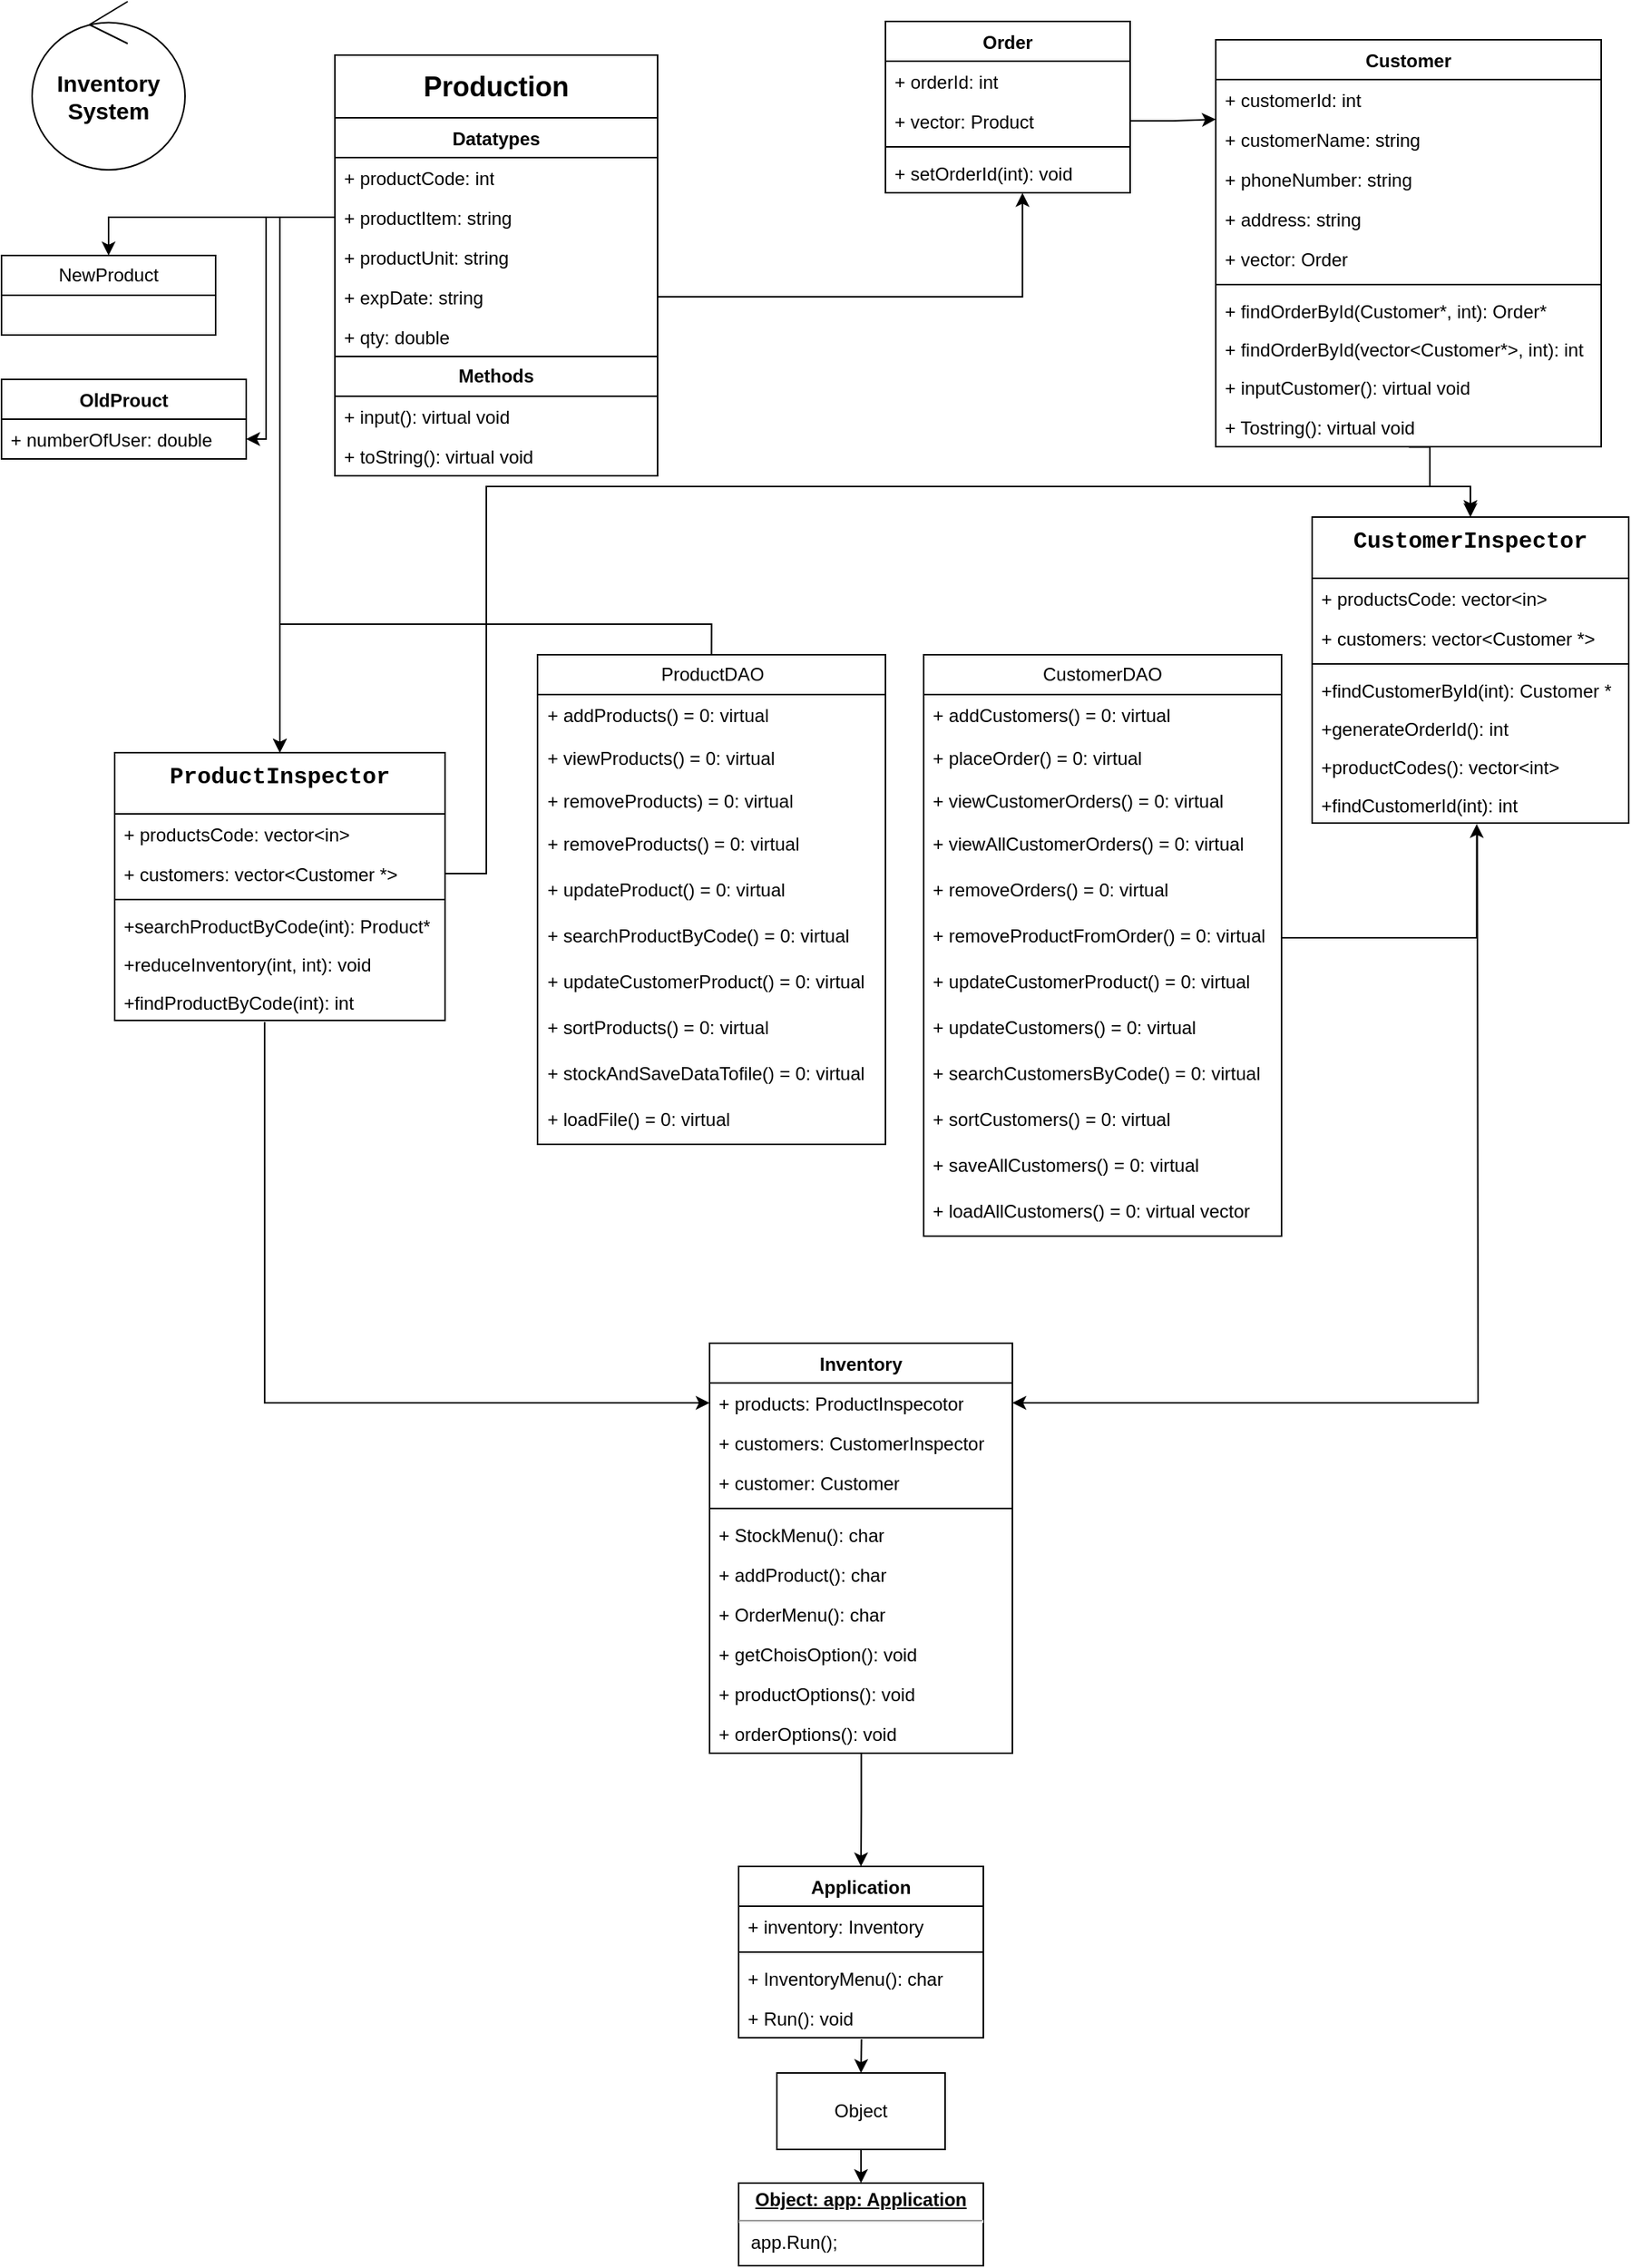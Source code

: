<mxfile version="22.1.16" type="device">
  <diagram name="Page-1" id="P5ZFc5Wok9CxT4AHUG6E">
    <mxGraphModel dx="1687" dy="980" grid="1" gridSize="9" guides="1" tooltips="1" connect="1" arrows="1" fold="1" page="1" pageScale="1" pageWidth="1100" pageHeight="850" math="0" shadow="0">
      <root>
        <mxCell id="0" />
        <mxCell id="1" parent="0" />
        <mxCell id="xpM3Zr7lBGleMzjAVKSx-8" value="Datatypes" style="swimlane;fontStyle=1;align=center;verticalAlign=top;childLayout=stackLayout;horizontal=1;startSize=26;horizontalStack=0;resizeParent=1;resizeParentMax=0;resizeLast=0;collapsible=1;marginBottom=0;whiteSpace=wrap;html=1;" parent="1" vertex="1">
          <mxGeometry x="225" y="81" width="211" height="156" as="geometry" />
        </mxCell>
        <mxCell id="xpM3Zr7lBGleMzjAVKSx-14" value="+ productCode: int" style="text;strokeColor=none;fillColor=none;align=left;verticalAlign=top;spacingLeft=4;spacingRight=4;overflow=hidden;rotatable=0;points=[[0,0.5],[1,0.5]];portConstraint=eastwest;whiteSpace=wrap;html=1;" parent="xpM3Zr7lBGleMzjAVKSx-8" vertex="1">
          <mxGeometry y="26" width="211" height="26" as="geometry" />
        </mxCell>
        <mxCell id="xpM3Zr7lBGleMzjAVKSx-15" value="+ productItem: string" style="text;strokeColor=none;fillColor=none;align=left;verticalAlign=top;spacingLeft=4;spacingRight=4;overflow=hidden;rotatable=0;points=[[0,0.5],[1,0.5]];portConstraint=eastwest;whiteSpace=wrap;html=1;" parent="xpM3Zr7lBGleMzjAVKSx-8" vertex="1">
          <mxGeometry y="52" width="211" height="26" as="geometry" />
        </mxCell>
        <mxCell id="xpM3Zr7lBGleMzjAVKSx-16" value="+ productUnit: string" style="text;strokeColor=none;fillColor=none;align=left;verticalAlign=top;spacingLeft=4;spacingRight=4;overflow=hidden;rotatable=0;points=[[0,0.5],[1,0.5]];portConstraint=eastwest;whiteSpace=wrap;html=1;" parent="xpM3Zr7lBGleMzjAVKSx-8" vertex="1">
          <mxGeometry y="78" width="211" height="26" as="geometry" />
        </mxCell>
        <mxCell id="xpM3Zr7lBGleMzjAVKSx-17" value="+ expDate: string" style="text;strokeColor=none;fillColor=none;align=left;verticalAlign=top;spacingLeft=4;spacingRight=4;overflow=hidden;rotatable=0;points=[[0,0.5],[1,0.5]];portConstraint=eastwest;whiteSpace=wrap;html=1;" parent="xpM3Zr7lBGleMzjAVKSx-8" vertex="1">
          <mxGeometry y="104" width="211" height="26" as="geometry" />
        </mxCell>
        <mxCell id="xpM3Zr7lBGleMzjAVKSx-18" value="+ qty: double" style="text;strokeColor=none;fillColor=none;align=left;verticalAlign=top;spacingLeft=4;spacingRight=4;overflow=hidden;rotatable=0;points=[[0,0.5],[1,0.5]];portConstraint=eastwest;whiteSpace=wrap;html=1;" parent="xpM3Zr7lBGleMzjAVKSx-8" vertex="1">
          <mxGeometry y="130" width="211" height="26" as="geometry" />
        </mxCell>
        <mxCell id="xpM3Zr7lBGleMzjAVKSx-26" value="&lt;b&gt;Methods&lt;/b&gt;" style="swimlane;fontStyle=0;childLayout=stackLayout;horizontal=1;startSize=26;fillColor=none;horizontalStack=0;resizeParent=1;resizeParentMax=0;resizeLast=0;collapsible=1;marginBottom=0;whiteSpace=wrap;html=1;" parent="1" vertex="1">
          <mxGeometry x="225" y="237" width="211" height="78" as="geometry" />
        </mxCell>
        <mxCell id="aNQqVtLVP9VGEMSBBLJE-2" value="+ input(): virtual void" style="text;strokeColor=none;fillColor=none;align=left;verticalAlign=top;spacingLeft=4;spacingRight=4;overflow=hidden;rotatable=0;points=[[0,0.5],[1,0.5]];portConstraint=eastwest;whiteSpace=wrap;html=1;" parent="xpM3Zr7lBGleMzjAVKSx-26" vertex="1">
          <mxGeometry y="26" width="211" height="26" as="geometry" />
        </mxCell>
        <mxCell id="aNQqVtLVP9VGEMSBBLJE-3" value="+ toString(): virtual void&amp;nbsp;&lt;br&gt;&amp;nbsp;" style="text;strokeColor=none;fillColor=none;align=left;verticalAlign=top;spacingLeft=4;spacingRight=4;overflow=hidden;rotatable=0;points=[[0,0.5],[1,0.5]];portConstraint=eastwest;whiteSpace=wrap;html=1;" parent="xpM3Zr7lBGleMzjAVKSx-26" vertex="1">
          <mxGeometry y="52" width="211" height="26" as="geometry" />
        </mxCell>
        <mxCell id="xpM3Zr7lBGleMzjAVKSx-30" value="&lt;b&gt;&lt;font style=&quot;font-size: 18px;&quot;&gt;Production&lt;/font&gt;&lt;/b&gt;" style="html=1;whiteSpace=wrap;" parent="1" vertex="1">
          <mxGeometry x="225" y="40" width="211" height="41" as="geometry" />
        </mxCell>
        <mxCell id="xpM3Zr7lBGleMzjAVKSx-66" value="&lt;div style=&quot;font-family: Consolas, &amp;quot;Courier New&amp;quot;, monospace; line-height: 19px;&quot;&gt;&lt;font style=&quot;font-size: 15px;&quot;&gt;CustomerInspector&lt;/font&gt;&lt;/div&gt;" style="swimlane;fontStyle=1;align=center;verticalAlign=top;childLayout=stackLayout;horizontal=1;startSize=40;horizontalStack=0;resizeParent=1;resizeParentMax=0;resizeLast=0;collapsible=1;marginBottom=0;whiteSpace=wrap;html=1;" parent="1" vertex="1">
          <mxGeometry x="864" y="342" width="207" height="200" as="geometry" />
        </mxCell>
        <mxCell id="xpM3Zr7lBGleMzjAVKSx-91" value="+ productsCode: vector&amp;lt;in&amp;gt;" style="text;strokeColor=none;fillColor=none;align=left;verticalAlign=top;spacingLeft=4;spacingRight=4;overflow=hidden;rotatable=0;points=[[0,0.5],[1,0.5]];portConstraint=eastwest;whiteSpace=wrap;html=1;" parent="xpM3Zr7lBGleMzjAVKSx-66" vertex="1">
          <mxGeometry y="40" width="207" height="26" as="geometry" />
        </mxCell>
        <mxCell id="xpM3Zr7lBGleMzjAVKSx-96" value="+ customers: vector&amp;lt;Customer *&amp;gt;" style="text;strokeColor=none;fillColor=none;align=left;verticalAlign=top;spacingLeft=4;spacingRight=4;overflow=hidden;rotatable=0;points=[[0,0.5],[1,0.5]];portConstraint=eastwest;whiteSpace=wrap;html=1;" parent="xpM3Zr7lBGleMzjAVKSx-66" vertex="1">
          <mxGeometry y="66" width="207" height="26" as="geometry" />
        </mxCell>
        <mxCell id="xpM3Zr7lBGleMzjAVKSx-98" value="" style="line;strokeWidth=1;fillColor=none;align=left;verticalAlign=middle;spacingTop=-1;spacingLeft=3;spacingRight=3;rotatable=0;labelPosition=right;points=[];portConstraint=eastwest;strokeColor=inherit;" parent="xpM3Zr7lBGleMzjAVKSx-66" vertex="1">
          <mxGeometry y="92" width="207" height="8" as="geometry" />
        </mxCell>
        <mxCell id="eNd8T7Evh35GH6w00Nsn-48" value="+findCustomerById&lt;span style=&quot;background-color: initial;&quot;&gt;(int): Customer *&lt;/span&gt;" style="text;strokeColor=none;fillColor=none;align=left;verticalAlign=top;spacingLeft=4;spacingRight=4;overflow=hidden;rotatable=0;points=[[0,0.5],[1,0.5]];portConstraint=eastwest;whiteSpace=wrap;html=1;" vertex="1" parent="xpM3Zr7lBGleMzjAVKSx-66">
          <mxGeometry y="100" width="207" height="25" as="geometry" />
        </mxCell>
        <mxCell id="eNd8T7Evh35GH6w00Nsn-49" value="+generateOrderId&lt;span style=&quot;background-color: initial;&quot;&gt;(): int&amp;nbsp;&lt;/span&gt;" style="text;strokeColor=none;fillColor=none;align=left;verticalAlign=top;spacingLeft=4;spacingRight=4;overflow=hidden;rotatable=0;points=[[0,0.5],[1,0.5]];portConstraint=eastwest;whiteSpace=wrap;html=1;" vertex="1" parent="xpM3Zr7lBGleMzjAVKSx-66">
          <mxGeometry y="125" width="207" height="25" as="geometry" />
        </mxCell>
        <mxCell id="eNd8T7Evh35GH6w00Nsn-50" value="+productCodes&lt;span style=&quot;background-color: initial;&quot;&gt;(): vector&amp;lt;int&amp;gt;&amp;nbsp;&lt;/span&gt;" style="text;strokeColor=none;fillColor=none;align=left;verticalAlign=top;spacingLeft=4;spacingRight=4;overflow=hidden;rotatable=0;points=[[0,0.5],[1,0.5]];portConstraint=eastwest;whiteSpace=wrap;html=1;" vertex="1" parent="xpM3Zr7lBGleMzjAVKSx-66">
          <mxGeometry y="150" width="207" height="25" as="geometry" />
        </mxCell>
        <mxCell id="eNd8T7Evh35GH6w00Nsn-51" value="+findCustomerId&lt;span style=&quot;background-color: initial;&quot;&gt;(int): int&amp;nbsp;&lt;/span&gt;" style="text;strokeColor=none;fillColor=none;align=left;verticalAlign=top;spacingLeft=4;spacingRight=4;overflow=hidden;rotatable=0;points=[[0,0.5],[1,0.5]];portConstraint=eastwest;whiteSpace=wrap;html=1;" vertex="1" parent="xpM3Zr7lBGleMzjAVKSx-66">
          <mxGeometry y="175" width="207" height="25" as="geometry" />
        </mxCell>
        <mxCell id="xpM3Zr7lBGleMzjAVKSx-153" value="&lt;b style=&quot;border-color: var(--border-color); font-size: 15px;&quot;&gt;Inventory System&lt;/b&gt;" style="ellipse;shape=umlControl;whiteSpace=wrap;html=1;" parent="1" vertex="1">
          <mxGeometry x="27" y="5" width="100" height="110" as="geometry" />
        </mxCell>
        <mxCell id="eNd8T7Evh35GH6w00Nsn-6" value="Order" style="swimlane;fontStyle=1;align=center;verticalAlign=top;childLayout=stackLayout;horizontal=1;startSize=26;horizontalStack=0;resizeParent=1;resizeParentMax=0;resizeLast=0;collapsible=1;marginBottom=0;whiteSpace=wrap;html=1;" vertex="1" parent="1">
          <mxGeometry x="585" y="18" width="160" height="112" as="geometry" />
        </mxCell>
        <mxCell id="eNd8T7Evh35GH6w00Nsn-7" value="+ orderId: int" style="text;strokeColor=none;fillColor=none;align=left;verticalAlign=top;spacingLeft=4;spacingRight=4;overflow=hidden;rotatable=0;points=[[0,0.5],[1,0.5]];portConstraint=eastwest;whiteSpace=wrap;html=1;" vertex="1" parent="eNd8T7Evh35GH6w00Nsn-6">
          <mxGeometry y="26" width="160" height="26" as="geometry" />
        </mxCell>
        <mxCell id="eNd8T7Evh35GH6w00Nsn-10" value="+ vector: Product" style="text;strokeColor=none;fillColor=none;align=left;verticalAlign=top;spacingLeft=4;spacingRight=4;overflow=hidden;rotatable=0;points=[[0,0.5],[1,0.5]];portConstraint=eastwest;whiteSpace=wrap;html=1;" vertex="1" parent="eNd8T7Evh35GH6w00Nsn-6">
          <mxGeometry y="52" width="160" height="26" as="geometry" />
        </mxCell>
        <mxCell id="eNd8T7Evh35GH6w00Nsn-8" value="" style="line;strokeWidth=1;fillColor=none;align=left;verticalAlign=middle;spacingTop=-1;spacingLeft=3;spacingRight=3;rotatable=0;labelPosition=right;points=[];portConstraint=eastwest;strokeColor=inherit;" vertex="1" parent="eNd8T7Evh35GH6w00Nsn-6">
          <mxGeometry y="78" width="160" height="8" as="geometry" />
        </mxCell>
        <mxCell id="eNd8T7Evh35GH6w00Nsn-9" value="+ setOrderId(int): void" style="text;strokeColor=none;fillColor=none;align=left;verticalAlign=top;spacingLeft=4;spacingRight=4;overflow=hidden;rotatable=0;points=[[0,0.5],[1,0.5]];portConstraint=eastwest;whiteSpace=wrap;html=1;" vertex="1" parent="eNd8T7Evh35GH6w00Nsn-6">
          <mxGeometry y="86" width="160" height="26" as="geometry" />
        </mxCell>
        <mxCell id="eNd8T7Evh35GH6w00Nsn-15" style="edgeStyle=orthogonalEdgeStyle;rounded=0;orthogonalLoop=1;jettySize=auto;html=1;entryX=0;entryY=0.5;entryDx=0;entryDy=0;" edge="1" parent="1" source="eNd8T7Evh35GH6w00Nsn-10">
          <mxGeometry relative="1" as="geometry">
            <mxPoint x="801" y="82.0" as="targetPoint" />
          </mxGeometry>
        </mxCell>
        <mxCell id="eNd8T7Evh35GH6w00Nsn-93" value="" style="edgeStyle=orthogonalEdgeStyle;rounded=0;orthogonalLoop=1;jettySize=auto;html=1;entryX=0.5;entryY=0;entryDx=0;entryDy=0;exitX=0.501;exitY=1.011;exitDx=0;exitDy=0;exitPerimeter=0;" edge="1" parent="1" source="eNd8T7Evh35GH6w00Nsn-31">
          <mxGeometry relative="1" as="geometry">
            <mxPoint x="940.5" y="294" as="sourcePoint" />
            <mxPoint x="967.5" y="340" as="targetPoint" />
            <Array as="points">
              <mxPoint x="941" y="322" />
              <mxPoint x="968" y="322" />
            </Array>
          </mxGeometry>
        </mxCell>
        <mxCell id="eNd8T7Evh35GH6w00Nsn-20" value="Customer" style="swimlane;fontStyle=1;align=center;verticalAlign=top;childLayout=stackLayout;horizontal=1;startSize=26;horizontalStack=0;resizeParent=1;resizeParentMax=0;resizeLast=0;collapsible=1;marginBottom=0;whiteSpace=wrap;html=1;" vertex="1" parent="1">
          <mxGeometry x="801" y="30" width="252" height="266" as="geometry" />
        </mxCell>
        <mxCell id="eNd8T7Evh35GH6w00Nsn-21" value="+ customerId: int" style="text;strokeColor=none;fillColor=none;align=left;verticalAlign=top;spacingLeft=4;spacingRight=4;overflow=hidden;rotatable=0;points=[[0,0.5],[1,0.5]];portConstraint=eastwest;whiteSpace=wrap;html=1;" vertex="1" parent="eNd8T7Evh35GH6w00Nsn-20">
          <mxGeometry y="26" width="252" height="26" as="geometry" />
        </mxCell>
        <mxCell id="eNd8T7Evh35GH6w00Nsn-25" value="+ customerName: string" style="text;strokeColor=none;fillColor=none;align=left;verticalAlign=top;spacingLeft=4;spacingRight=4;overflow=hidden;rotatable=0;points=[[0,0.5],[1,0.5]];portConstraint=eastwest;whiteSpace=wrap;html=1;" vertex="1" parent="eNd8T7Evh35GH6w00Nsn-20">
          <mxGeometry y="52" width="252" height="26" as="geometry" />
        </mxCell>
        <mxCell id="eNd8T7Evh35GH6w00Nsn-24" value="+ phoneNumber: string" style="text;strokeColor=none;fillColor=none;align=left;verticalAlign=top;spacingLeft=4;spacingRight=4;overflow=hidden;rotatable=0;points=[[0,0.5],[1,0.5]];portConstraint=eastwest;whiteSpace=wrap;html=1;" vertex="1" parent="eNd8T7Evh35GH6w00Nsn-20">
          <mxGeometry y="78" width="252" height="26" as="geometry" />
        </mxCell>
        <mxCell id="eNd8T7Evh35GH6w00Nsn-26" value="+ address: string" style="text;strokeColor=none;fillColor=none;align=left;verticalAlign=top;spacingLeft=4;spacingRight=4;overflow=hidden;rotatable=0;points=[[0,0.5],[1,0.5]];portConstraint=eastwest;whiteSpace=wrap;html=1;" vertex="1" parent="eNd8T7Evh35GH6w00Nsn-20">
          <mxGeometry y="104" width="252" height="26" as="geometry" />
        </mxCell>
        <mxCell id="eNd8T7Evh35GH6w00Nsn-27" value="+ vector: Order&amp;nbsp;" style="text;strokeColor=none;fillColor=none;align=left;verticalAlign=top;spacingLeft=4;spacingRight=4;overflow=hidden;rotatable=0;points=[[0,0.5],[1,0.5]];portConstraint=eastwest;whiteSpace=wrap;html=1;" vertex="1" parent="eNd8T7Evh35GH6w00Nsn-20">
          <mxGeometry y="130" width="252" height="26" as="geometry" />
        </mxCell>
        <mxCell id="eNd8T7Evh35GH6w00Nsn-22" value="" style="line;strokeWidth=1;fillColor=none;align=left;verticalAlign=middle;spacingTop=-1;spacingLeft=3;spacingRight=3;rotatable=0;labelPosition=right;points=[];portConstraint=eastwest;strokeColor=inherit;" vertex="1" parent="eNd8T7Evh35GH6w00Nsn-20">
          <mxGeometry y="156" width="252" height="8" as="geometry" />
        </mxCell>
        <mxCell id="eNd8T7Evh35GH6w00Nsn-23" value="+ findOrderById(Customer*, int): Order*&amp;nbsp;" style="text;strokeColor=none;fillColor=none;align=left;verticalAlign=top;spacingLeft=4;spacingRight=4;overflow=hidden;rotatable=0;points=[[0,0.5],[1,0.5]];portConstraint=eastwest;whiteSpace=wrap;html=1;" vertex="1" parent="eNd8T7Evh35GH6w00Nsn-20">
          <mxGeometry y="164" width="252" height="25" as="geometry" />
        </mxCell>
        <mxCell id="eNd8T7Evh35GH6w00Nsn-30" value="+ findOrderById(vector&amp;lt;Customer*&amp;gt;, int): int&amp;nbsp;" style="text;strokeColor=none;fillColor=none;align=left;verticalAlign=top;spacingLeft=4;spacingRight=4;overflow=hidden;rotatable=0;points=[[0,0.5],[1,0.5]];portConstraint=eastwest;whiteSpace=wrap;html=1;" vertex="1" parent="eNd8T7Evh35GH6w00Nsn-20">
          <mxGeometry y="189" width="252" height="25" as="geometry" />
        </mxCell>
        <mxCell id="eNd8T7Evh35GH6w00Nsn-29" value="+ inputCustomer(): virtual void" style="text;strokeColor=none;fillColor=none;align=left;verticalAlign=top;spacingLeft=4;spacingRight=4;overflow=hidden;rotatable=0;points=[[0,0.5],[1,0.5]];portConstraint=eastwest;whiteSpace=wrap;html=1;" vertex="1" parent="eNd8T7Evh35GH6w00Nsn-20">
          <mxGeometry y="214" width="252" height="26" as="geometry" />
        </mxCell>
        <mxCell id="eNd8T7Evh35GH6w00Nsn-31" value="+ Tostring(): virtual void" style="text;strokeColor=none;fillColor=none;align=left;verticalAlign=top;spacingLeft=4;spacingRight=4;overflow=hidden;rotatable=0;points=[[0,0.5],[1,0.5]];portConstraint=eastwest;whiteSpace=wrap;html=1;" vertex="1" parent="eNd8T7Evh35GH6w00Nsn-20">
          <mxGeometry y="240" width="252" height="26" as="geometry" />
        </mxCell>
        <mxCell id="eNd8T7Evh35GH6w00Nsn-32" value="CustomerDAO" style="swimlane;fontStyle=0;childLayout=stackLayout;horizontal=1;startSize=26;fillColor=none;horizontalStack=0;resizeParent=1;resizeParentMax=0;resizeLast=0;collapsible=1;marginBottom=0;whiteSpace=wrap;html=1;" vertex="1" parent="1">
          <mxGeometry x="610" y="432" width="234" height="380" as="geometry" />
        </mxCell>
        <mxCell id="eNd8T7Evh35GH6w00Nsn-33" value="+ addCustomers() = 0: virtual" style="text;strokeColor=none;fillColor=none;align=left;verticalAlign=top;spacingLeft=4;spacingRight=4;overflow=hidden;rotatable=0;points=[[0,0.5],[1,0.5]];portConstraint=eastwest;whiteSpace=wrap;html=1;" vertex="1" parent="eNd8T7Evh35GH6w00Nsn-32">
          <mxGeometry y="26" width="234" height="28" as="geometry" />
        </mxCell>
        <mxCell id="eNd8T7Evh35GH6w00Nsn-36" value="+ placeOrder() = 0: virtual" style="text;strokeColor=none;fillColor=none;align=left;verticalAlign=top;spacingLeft=4;spacingRight=4;overflow=hidden;rotatable=0;points=[[0,0.5],[1,0.5]];portConstraint=eastwest;whiteSpace=wrap;html=1;" vertex="1" parent="eNd8T7Evh35GH6w00Nsn-32">
          <mxGeometry y="54" width="234" height="28" as="geometry" />
        </mxCell>
        <mxCell id="eNd8T7Evh35GH6w00Nsn-37" value="+ viewCustomerOrders() = 0: virtual&amp;nbsp;" style="text;strokeColor=none;fillColor=none;align=left;verticalAlign=top;spacingLeft=4;spacingRight=4;overflow=hidden;rotatable=0;points=[[0,0.5],[1,0.5]];portConstraint=eastwest;whiteSpace=wrap;html=1;" vertex="1" parent="eNd8T7Evh35GH6w00Nsn-32">
          <mxGeometry y="82" width="234" height="28" as="geometry" />
        </mxCell>
        <mxCell id="eNd8T7Evh35GH6w00Nsn-38" value="+ viewAllCustomerOrders() = 0: virtual&amp;nbsp;" style="text;strokeColor=none;fillColor=none;align=left;verticalAlign=top;spacingLeft=4;spacingRight=4;overflow=hidden;rotatable=0;points=[[0,0.5],[1,0.5]];portConstraint=eastwest;whiteSpace=wrap;html=1;" vertex="1" parent="eNd8T7Evh35GH6w00Nsn-32">
          <mxGeometry y="110" width="234" height="30" as="geometry" />
        </mxCell>
        <mxCell id="eNd8T7Evh35GH6w00Nsn-39" value="+ removeOrders() = 0: virtual&amp;nbsp;" style="text;strokeColor=none;fillColor=none;align=left;verticalAlign=top;spacingLeft=4;spacingRight=4;overflow=hidden;rotatable=0;points=[[0,0.5],[1,0.5]];portConstraint=eastwest;whiteSpace=wrap;html=1;" vertex="1" parent="eNd8T7Evh35GH6w00Nsn-32">
          <mxGeometry y="140" width="234" height="30" as="geometry" />
        </mxCell>
        <mxCell id="eNd8T7Evh35GH6w00Nsn-40" value="+&amp;nbsp;removeProductFromOrder&lt;span style=&quot;background-color: initial;&quot;&gt;() = 0: virtual&amp;nbsp;&lt;/span&gt;" style="text;strokeColor=none;fillColor=none;align=left;verticalAlign=top;spacingLeft=4;spacingRight=4;overflow=hidden;rotatable=0;points=[[0,0.5],[1,0.5]];portConstraint=eastwest;whiteSpace=wrap;html=1;" vertex="1" parent="eNd8T7Evh35GH6w00Nsn-32">
          <mxGeometry y="170" width="234" height="30" as="geometry" />
        </mxCell>
        <mxCell id="eNd8T7Evh35GH6w00Nsn-41" value="+&amp;nbsp;updateCustomerProduct()&lt;span style=&quot;background-color: initial;&quot;&gt;&amp;nbsp;= 0: virtual&amp;nbsp;&lt;/span&gt;" style="text;strokeColor=none;fillColor=none;align=left;verticalAlign=top;spacingLeft=4;spacingRight=4;overflow=hidden;rotatable=0;points=[[0,0.5],[1,0.5]];portConstraint=eastwest;whiteSpace=wrap;html=1;" vertex="1" parent="eNd8T7Evh35GH6w00Nsn-32">
          <mxGeometry y="200" width="234" height="30" as="geometry" />
        </mxCell>
        <mxCell id="eNd8T7Evh35GH6w00Nsn-42" value="+&amp;nbsp;updateCustomers&lt;span style=&quot;background-color: initial;&quot;&gt;()&lt;/span&gt;&lt;span style=&quot;background-color: initial;&quot;&gt;&amp;nbsp;= 0: virtual&amp;nbsp;&lt;/span&gt;" style="text;strokeColor=none;fillColor=none;align=left;verticalAlign=top;spacingLeft=4;spacingRight=4;overflow=hidden;rotatable=0;points=[[0,0.5],[1,0.5]];portConstraint=eastwest;whiteSpace=wrap;html=1;" vertex="1" parent="eNd8T7Evh35GH6w00Nsn-32">
          <mxGeometry y="230" width="234" height="30" as="geometry" />
        </mxCell>
        <mxCell id="eNd8T7Evh35GH6w00Nsn-43" value="+&amp;nbsp;searchCustomersByCode&lt;span style=&quot;background-color: initial;&quot;&gt;()&lt;/span&gt;&lt;span style=&quot;background-color: initial;&quot;&gt;&amp;nbsp;= 0: virtual&amp;nbsp;&lt;/span&gt;" style="text;strokeColor=none;fillColor=none;align=left;verticalAlign=top;spacingLeft=4;spacingRight=4;overflow=hidden;rotatable=0;points=[[0,0.5],[1,0.5]];portConstraint=eastwest;whiteSpace=wrap;html=1;" vertex="1" parent="eNd8T7Evh35GH6w00Nsn-32">
          <mxGeometry y="260" width="234" height="30" as="geometry" />
        </mxCell>
        <mxCell id="eNd8T7Evh35GH6w00Nsn-44" value="+&amp;nbsp;sortCustomers&lt;span style=&quot;background-color: initial;&quot;&gt;()&lt;/span&gt;&lt;span style=&quot;background-color: initial;&quot;&gt;&amp;nbsp;= 0: virtual&amp;nbsp;&lt;/span&gt;" style="text;strokeColor=none;fillColor=none;align=left;verticalAlign=top;spacingLeft=4;spacingRight=4;overflow=hidden;rotatable=0;points=[[0,0.5],[1,0.5]];portConstraint=eastwest;whiteSpace=wrap;html=1;" vertex="1" parent="eNd8T7Evh35GH6w00Nsn-32">
          <mxGeometry y="290" width="234" height="30" as="geometry" />
        </mxCell>
        <mxCell id="eNd8T7Evh35GH6w00Nsn-61" value="+&amp;nbsp;saveAllCustomers&lt;span style=&quot;background-color: initial;&quot;&gt;()&lt;/span&gt;&lt;span style=&quot;background-color: initial;&quot;&gt;&amp;nbsp;= 0: virtual&amp;nbsp;&lt;/span&gt;" style="text;strokeColor=none;fillColor=none;align=left;verticalAlign=top;spacingLeft=4;spacingRight=4;overflow=hidden;rotatable=0;points=[[0,0.5],[1,0.5]];portConstraint=eastwest;whiteSpace=wrap;html=1;" vertex="1" parent="eNd8T7Evh35GH6w00Nsn-32">
          <mxGeometry y="320" width="234" height="30" as="geometry" />
        </mxCell>
        <mxCell id="eNd8T7Evh35GH6w00Nsn-62" value="+&amp;nbsp;loadAllCustomers&lt;span style=&quot;background-color: initial;&quot;&gt;()&lt;/span&gt;&lt;span style=&quot;background-color: initial;&quot;&gt;&amp;nbsp;= 0: virtual vector&amp;nbsp;&lt;/span&gt;" style="text;strokeColor=none;fillColor=none;align=left;verticalAlign=top;spacingLeft=4;spacingRight=4;overflow=hidden;rotatable=0;points=[[0,0.5],[1,0.5]];portConstraint=eastwest;whiteSpace=wrap;html=1;" vertex="1" parent="eNd8T7Evh35GH6w00Nsn-32">
          <mxGeometry y="350" width="234" height="30" as="geometry" />
        </mxCell>
        <mxCell id="eNd8T7Evh35GH6w00Nsn-95" value="" style="edgeStyle=orthogonalEdgeStyle;rounded=0;orthogonalLoop=1;jettySize=auto;html=1;entryX=0.5;entryY=0;entryDx=0;entryDy=0;exitX=0.5;exitY=0;exitDx=0;exitDy=0;" edge="1" parent="1" source="eNd8T7Evh35GH6w00Nsn-63" target="eNd8T7Evh35GH6w00Nsn-80">
          <mxGeometry relative="1" as="geometry" />
        </mxCell>
        <mxCell id="eNd8T7Evh35GH6w00Nsn-63" value="ProductDAO" style="swimlane;fontStyle=0;childLayout=stackLayout;horizontal=1;startSize=26;fillColor=none;horizontalStack=0;resizeParent=1;resizeParentMax=0;resizeLast=0;collapsible=1;marginBottom=0;whiteSpace=wrap;html=1;" vertex="1" parent="1">
          <mxGeometry x="357.5" y="432" width="227.5" height="320" as="geometry" />
        </mxCell>
        <mxCell id="eNd8T7Evh35GH6w00Nsn-64" value="+&amp;nbsp;addProducts&lt;span style=&quot;background-color: initial;&quot;&gt;() = 0: virtual&lt;/span&gt;" style="text;strokeColor=none;fillColor=none;align=left;verticalAlign=top;spacingLeft=4;spacingRight=4;overflow=hidden;rotatable=0;points=[[0,0.5],[1,0.5]];portConstraint=eastwest;whiteSpace=wrap;html=1;" vertex="1" parent="eNd8T7Evh35GH6w00Nsn-63">
          <mxGeometry y="26" width="227.5" height="28" as="geometry" />
        </mxCell>
        <mxCell id="eNd8T7Evh35GH6w00Nsn-65" value="+&amp;nbsp;viewProducts&lt;span style=&quot;background-color: initial;&quot;&gt;() = 0: virtual&lt;/span&gt;" style="text;strokeColor=none;fillColor=none;align=left;verticalAlign=top;spacingLeft=4;spacingRight=4;overflow=hidden;rotatable=0;points=[[0,0.5],[1,0.5]];portConstraint=eastwest;whiteSpace=wrap;html=1;" vertex="1" parent="eNd8T7Evh35GH6w00Nsn-63">
          <mxGeometry y="54" width="227.5" height="28" as="geometry" />
        </mxCell>
        <mxCell id="eNd8T7Evh35GH6w00Nsn-66" value="+&amp;nbsp;removeProducts&lt;span style=&quot;background-color: initial;&quot;&gt;) = 0: virtual&amp;nbsp;&lt;/span&gt;" style="text;strokeColor=none;fillColor=none;align=left;verticalAlign=top;spacingLeft=4;spacingRight=4;overflow=hidden;rotatable=0;points=[[0,0.5],[1,0.5]];portConstraint=eastwest;whiteSpace=wrap;html=1;" vertex="1" parent="eNd8T7Evh35GH6w00Nsn-63">
          <mxGeometry y="82" width="227.5" height="28" as="geometry" />
        </mxCell>
        <mxCell id="eNd8T7Evh35GH6w00Nsn-67" value="+&amp;nbsp;removeProducts&lt;span style=&quot;background-color: initial;&quot;&gt;() = 0: virtual&amp;nbsp;&lt;/span&gt;" style="text;strokeColor=none;fillColor=none;align=left;verticalAlign=top;spacingLeft=4;spacingRight=4;overflow=hidden;rotatable=0;points=[[0,0.5],[1,0.5]];portConstraint=eastwest;whiteSpace=wrap;html=1;" vertex="1" parent="eNd8T7Evh35GH6w00Nsn-63">
          <mxGeometry y="110" width="227.5" height="30" as="geometry" />
        </mxCell>
        <mxCell id="eNd8T7Evh35GH6w00Nsn-68" value="+&amp;nbsp;updateProduct&lt;span style=&quot;background-color: initial;&quot;&gt;() = 0: virtual&amp;nbsp;&lt;/span&gt;" style="text;strokeColor=none;fillColor=none;align=left;verticalAlign=top;spacingLeft=4;spacingRight=4;overflow=hidden;rotatable=0;points=[[0,0.5],[1,0.5]];portConstraint=eastwest;whiteSpace=wrap;html=1;" vertex="1" parent="eNd8T7Evh35GH6w00Nsn-63">
          <mxGeometry y="140" width="227.5" height="30" as="geometry" />
        </mxCell>
        <mxCell id="eNd8T7Evh35GH6w00Nsn-69" value="+&amp;nbsp;searchProductByCode&lt;span style=&quot;background-color: initial;&quot;&gt;() = 0: virtual&amp;nbsp;&lt;/span&gt;" style="text;strokeColor=none;fillColor=none;align=left;verticalAlign=top;spacingLeft=4;spacingRight=4;overflow=hidden;rotatable=0;points=[[0,0.5],[1,0.5]];portConstraint=eastwest;whiteSpace=wrap;html=1;" vertex="1" parent="eNd8T7Evh35GH6w00Nsn-63">
          <mxGeometry y="170" width="227.5" height="30" as="geometry" />
        </mxCell>
        <mxCell id="eNd8T7Evh35GH6w00Nsn-70" value="+&amp;nbsp;updateCustomerProduct()&lt;span style=&quot;background-color: initial;&quot;&gt;&amp;nbsp;= 0: virtual&amp;nbsp;&lt;/span&gt;" style="text;strokeColor=none;fillColor=none;align=left;verticalAlign=top;spacingLeft=4;spacingRight=4;overflow=hidden;rotatable=0;points=[[0,0.5],[1,0.5]];portConstraint=eastwest;whiteSpace=wrap;html=1;" vertex="1" parent="eNd8T7Evh35GH6w00Nsn-63">
          <mxGeometry y="200" width="227.5" height="30" as="geometry" />
        </mxCell>
        <mxCell id="eNd8T7Evh35GH6w00Nsn-71" value="+&amp;nbsp;sortProducts&lt;span style=&quot;background-color: initial;&quot;&gt;()&lt;/span&gt;&lt;span style=&quot;background-color: initial;&quot;&gt;&amp;nbsp;= 0: virtual&amp;nbsp;&lt;/span&gt;" style="text;strokeColor=none;fillColor=none;align=left;verticalAlign=top;spacingLeft=4;spacingRight=4;overflow=hidden;rotatable=0;points=[[0,0.5],[1,0.5]];portConstraint=eastwest;whiteSpace=wrap;html=1;" vertex="1" parent="eNd8T7Evh35GH6w00Nsn-63">
          <mxGeometry y="230" width="227.5" height="30" as="geometry" />
        </mxCell>
        <mxCell id="eNd8T7Evh35GH6w00Nsn-74" value="+&amp;nbsp;stockAndSaveDataTofile&lt;span style=&quot;background-color: initial;&quot;&gt;()&lt;/span&gt;&lt;span style=&quot;background-color: initial;&quot;&gt;&amp;nbsp;= 0: virtual&amp;nbsp;&lt;/span&gt;" style="text;strokeColor=none;fillColor=none;align=left;verticalAlign=top;spacingLeft=4;spacingRight=4;overflow=hidden;rotatable=0;points=[[0,0.5],[1,0.5]];portConstraint=eastwest;whiteSpace=wrap;html=1;" vertex="1" parent="eNd8T7Evh35GH6w00Nsn-63">
          <mxGeometry y="260" width="227.5" height="30" as="geometry" />
        </mxCell>
        <mxCell id="eNd8T7Evh35GH6w00Nsn-75" value="+&amp;nbsp;loadFile&lt;span style=&quot;background-color: initial;&quot;&gt;()&lt;/span&gt;&lt;span style=&quot;background-color: initial;&quot;&gt;&amp;nbsp;= 0: virtual&lt;/span&gt;" style="text;strokeColor=none;fillColor=none;align=left;verticalAlign=top;spacingLeft=4;spacingRight=4;overflow=hidden;rotatable=0;points=[[0,0.5],[1,0.5]];portConstraint=eastwest;whiteSpace=wrap;html=1;" vertex="1" parent="eNd8T7Evh35GH6w00Nsn-63">
          <mxGeometry y="290" width="227.5" height="30" as="geometry" />
        </mxCell>
        <mxCell id="eNd8T7Evh35GH6w00Nsn-118" style="edgeStyle=orthogonalEdgeStyle;rounded=0;orthogonalLoop=1;jettySize=auto;html=1;entryX=0.5;entryY=0;entryDx=0;entryDy=0;exitX=1;exitY=0.5;exitDx=0;exitDy=0;" edge="1" parent="1" source="eNd8T7Evh35GH6w00Nsn-82" target="xpM3Zr7lBGleMzjAVKSx-66">
          <mxGeometry relative="1" as="geometry">
            <Array as="points">
              <mxPoint x="324" y="575" />
              <mxPoint x="324" y="322" />
              <mxPoint x="968" y="322" />
            </Array>
          </mxGeometry>
        </mxCell>
        <mxCell id="eNd8T7Evh35GH6w00Nsn-80" value="&lt;div style=&quot;font-family: Consolas, &amp;quot;Courier New&amp;quot;, monospace; line-height: 19px;&quot;&gt;&lt;font style=&quot;font-size: 15px;&quot;&gt;ProductInspector&lt;/font&gt;&lt;/div&gt;" style="swimlane;fontStyle=1;align=center;verticalAlign=top;childLayout=stackLayout;horizontal=1;startSize=40;horizontalStack=0;resizeParent=1;resizeParentMax=0;resizeLast=0;collapsible=1;marginBottom=0;whiteSpace=wrap;html=1;" vertex="1" parent="1">
          <mxGeometry x="81" y="496" width="216" height="175" as="geometry" />
        </mxCell>
        <mxCell id="eNd8T7Evh35GH6w00Nsn-81" value="+ productsCode: vector&amp;lt;in&amp;gt;" style="text;strokeColor=none;fillColor=none;align=left;verticalAlign=top;spacingLeft=4;spacingRight=4;overflow=hidden;rotatable=0;points=[[0,0.5],[1,0.5]];portConstraint=eastwest;whiteSpace=wrap;html=1;" vertex="1" parent="eNd8T7Evh35GH6w00Nsn-80">
          <mxGeometry y="40" width="216" height="26" as="geometry" />
        </mxCell>
        <mxCell id="eNd8T7Evh35GH6w00Nsn-82" value="+ customers: vector&amp;lt;Customer *&amp;gt;" style="text;strokeColor=none;fillColor=none;align=left;verticalAlign=top;spacingLeft=4;spacingRight=4;overflow=hidden;rotatable=0;points=[[0,0.5],[1,0.5]];portConstraint=eastwest;whiteSpace=wrap;html=1;" vertex="1" parent="eNd8T7Evh35GH6w00Nsn-80">
          <mxGeometry y="66" width="216" height="26" as="geometry" />
        </mxCell>
        <mxCell id="eNd8T7Evh35GH6w00Nsn-83" value="" style="line;strokeWidth=1;fillColor=none;align=left;verticalAlign=middle;spacingTop=-1;spacingLeft=3;spacingRight=3;rotatable=0;labelPosition=right;points=[];portConstraint=eastwest;strokeColor=inherit;" vertex="1" parent="eNd8T7Evh35GH6w00Nsn-80">
          <mxGeometry y="92" width="216" height="8" as="geometry" />
        </mxCell>
        <mxCell id="eNd8T7Evh35GH6w00Nsn-84" value="+searchProductByCode&lt;span style=&quot;background-color: initial;&quot;&gt;(int): Product*&lt;/span&gt;" style="text;strokeColor=none;fillColor=none;align=left;verticalAlign=top;spacingLeft=4;spacingRight=4;overflow=hidden;rotatable=0;points=[[0,0.5],[1,0.5]];portConstraint=eastwest;whiteSpace=wrap;html=1;" vertex="1" parent="eNd8T7Evh35GH6w00Nsn-80">
          <mxGeometry y="100" width="216" height="25" as="geometry" />
        </mxCell>
        <mxCell id="eNd8T7Evh35GH6w00Nsn-85" value="+reduceInventory&lt;span style=&quot;background-color: initial;&quot;&gt;(int, int): void&lt;/span&gt;" style="text;strokeColor=none;fillColor=none;align=left;verticalAlign=top;spacingLeft=4;spacingRight=4;overflow=hidden;rotatable=0;points=[[0,0.5],[1,0.5]];portConstraint=eastwest;whiteSpace=wrap;html=1;" vertex="1" parent="eNd8T7Evh35GH6w00Nsn-80">
          <mxGeometry y="125" width="216" height="25" as="geometry" />
        </mxCell>
        <mxCell id="eNd8T7Evh35GH6w00Nsn-86" value="+findProductByCode&lt;span style=&quot;background-color: initial;&quot;&gt;(int): int&amp;nbsp;&lt;/span&gt;" style="text;strokeColor=none;fillColor=none;align=left;verticalAlign=top;spacingLeft=4;spacingRight=4;overflow=hidden;rotatable=0;points=[[0,0.5],[1,0.5]];portConstraint=eastwest;whiteSpace=wrap;html=1;" vertex="1" parent="eNd8T7Evh35GH6w00Nsn-80">
          <mxGeometry y="150" width="216" height="25" as="geometry" />
        </mxCell>
        <mxCell id="eNd8T7Evh35GH6w00Nsn-94" style="edgeStyle=orthogonalEdgeStyle;rounded=0;orthogonalLoop=1;jettySize=auto;html=1;" edge="1" parent="1" source="xpM3Zr7lBGleMzjAVKSx-15" target="eNd8T7Evh35GH6w00Nsn-80">
          <mxGeometry relative="1" as="geometry" />
        </mxCell>
        <mxCell id="eNd8T7Evh35GH6w00Nsn-96" style="edgeStyle=orthogonalEdgeStyle;rounded=0;orthogonalLoop=1;jettySize=auto;html=1;entryX=0.56;entryY=1.005;entryDx=0;entryDy=0;entryPerimeter=0;" edge="1" parent="1" source="xpM3Zr7lBGleMzjAVKSx-17" target="eNd8T7Evh35GH6w00Nsn-9">
          <mxGeometry relative="1" as="geometry" />
        </mxCell>
        <mxCell id="eNd8T7Evh35GH6w00Nsn-100" value="NewProduct" style="swimlane;fontStyle=0;childLayout=stackLayout;horizontal=1;startSize=26;fillColor=none;horizontalStack=0;resizeParent=1;resizeParentMax=0;resizeLast=0;collapsible=1;marginBottom=0;whiteSpace=wrap;html=1;" vertex="1" parent="1">
          <mxGeometry x="7" y="171" width="140" height="52" as="geometry" />
        </mxCell>
        <mxCell id="eNd8T7Evh35GH6w00Nsn-104" style="edgeStyle=orthogonalEdgeStyle;rounded=0;orthogonalLoop=1;jettySize=auto;html=1;entryX=0.5;entryY=0;entryDx=0;entryDy=0;" edge="1" parent="1" source="xpM3Zr7lBGleMzjAVKSx-15" target="eNd8T7Evh35GH6w00Nsn-100">
          <mxGeometry relative="1" as="geometry" />
        </mxCell>
        <mxCell id="eNd8T7Evh35GH6w00Nsn-105" value="OldProuct" style="swimlane;fontStyle=1;align=center;verticalAlign=top;childLayout=stackLayout;horizontal=1;startSize=26;horizontalStack=0;resizeParent=1;resizeParentMax=0;resizeLast=0;collapsible=1;marginBottom=0;whiteSpace=wrap;html=1;" vertex="1" parent="1">
          <mxGeometry x="7" y="252" width="160" height="52" as="geometry" />
        </mxCell>
        <mxCell id="eNd8T7Evh35GH6w00Nsn-106" value="+ numberOfUser: double" style="text;strokeColor=none;fillColor=none;align=left;verticalAlign=top;spacingLeft=4;spacingRight=4;overflow=hidden;rotatable=0;points=[[0,0.5],[1,0.5]];portConstraint=eastwest;whiteSpace=wrap;html=1;" vertex="1" parent="eNd8T7Evh35GH6w00Nsn-105">
          <mxGeometry y="26" width="160" height="26" as="geometry" />
        </mxCell>
        <mxCell id="eNd8T7Evh35GH6w00Nsn-109" style="edgeStyle=orthogonalEdgeStyle;rounded=0;orthogonalLoop=1;jettySize=auto;html=1;entryX=1;entryY=0.5;entryDx=0;entryDy=0;" edge="1" parent="1" source="xpM3Zr7lBGleMzjAVKSx-15" target="eNd8T7Evh35GH6w00Nsn-106">
          <mxGeometry relative="1" as="geometry">
            <Array as="points">
              <mxPoint x="180" y="146" />
              <mxPoint x="180" y="291" />
            </Array>
          </mxGeometry>
        </mxCell>
        <mxCell id="eNd8T7Evh35GH6w00Nsn-111" value="Inventory" style="swimlane;fontStyle=1;align=center;verticalAlign=top;childLayout=stackLayout;horizontal=1;startSize=26;horizontalStack=0;resizeParent=1;resizeParentMax=0;resizeLast=0;collapsible=1;marginBottom=0;whiteSpace=wrap;html=1;" vertex="1" parent="1">
          <mxGeometry x="470" y="882" width="198" height="268" as="geometry" />
        </mxCell>
        <mxCell id="eNd8T7Evh35GH6w00Nsn-112" value="+ products: ProductInspecotor" style="text;strokeColor=none;fillColor=none;align=left;verticalAlign=top;spacingLeft=4;spacingRight=4;overflow=hidden;rotatable=0;points=[[0,0.5],[1,0.5]];portConstraint=eastwest;whiteSpace=wrap;html=1;" vertex="1" parent="eNd8T7Evh35GH6w00Nsn-111">
          <mxGeometry y="26" width="198" height="26" as="geometry" />
        </mxCell>
        <mxCell id="eNd8T7Evh35GH6w00Nsn-121" value="+ customers: CustomerInspector" style="text;strokeColor=none;fillColor=none;align=left;verticalAlign=top;spacingLeft=4;spacingRight=4;overflow=hidden;rotatable=0;points=[[0,0.5],[1,0.5]];portConstraint=eastwest;whiteSpace=wrap;html=1;" vertex="1" parent="eNd8T7Evh35GH6w00Nsn-111">
          <mxGeometry y="52" width="198" height="26" as="geometry" />
        </mxCell>
        <mxCell id="eNd8T7Evh35GH6w00Nsn-122" value="+ customer: Customer" style="text;strokeColor=none;fillColor=none;align=left;verticalAlign=top;spacingLeft=4;spacingRight=4;overflow=hidden;rotatable=0;points=[[0,0.5],[1,0.5]];portConstraint=eastwest;whiteSpace=wrap;html=1;" vertex="1" parent="eNd8T7Evh35GH6w00Nsn-111">
          <mxGeometry y="78" width="198" height="26" as="geometry" />
        </mxCell>
        <mxCell id="eNd8T7Evh35GH6w00Nsn-113" value="" style="line;strokeWidth=1;fillColor=none;align=left;verticalAlign=middle;spacingTop=-1;spacingLeft=3;spacingRight=3;rotatable=0;labelPosition=right;points=[];portConstraint=eastwest;strokeColor=inherit;" vertex="1" parent="eNd8T7Evh35GH6w00Nsn-111">
          <mxGeometry y="104" width="198" height="8" as="geometry" />
        </mxCell>
        <mxCell id="eNd8T7Evh35GH6w00Nsn-114" value="+ StockMenu(): char" style="text;strokeColor=none;fillColor=none;align=left;verticalAlign=top;spacingLeft=4;spacingRight=4;overflow=hidden;rotatable=0;points=[[0,0.5],[1,0.5]];portConstraint=eastwest;whiteSpace=wrap;html=1;" vertex="1" parent="eNd8T7Evh35GH6w00Nsn-111">
          <mxGeometry y="112" width="198" height="26" as="geometry" />
        </mxCell>
        <mxCell id="eNd8T7Evh35GH6w00Nsn-123" value="+ addProduct(): char" style="text;strokeColor=none;fillColor=none;align=left;verticalAlign=top;spacingLeft=4;spacingRight=4;overflow=hidden;rotatable=0;points=[[0,0.5],[1,0.5]];portConstraint=eastwest;whiteSpace=wrap;html=1;" vertex="1" parent="eNd8T7Evh35GH6w00Nsn-111">
          <mxGeometry y="138" width="198" height="26" as="geometry" />
        </mxCell>
        <mxCell id="eNd8T7Evh35GH6w00Nsn-124" value="+ OrderMenu(): char" style="text;strokeColor=none;fillColor=none;align=left;verticalAlign=top;spacingLeft=4;spacingRight=4;overflow=hidden;rotatable=0;points=[[0,0.5],[1,0.5]];portConstraint=eastwest;whiteSpace=wrap;html=1;" vertex="1" parent="eNd8T7Evh35GH6w00Nsn-111">
          <mxGeometry y="164" width="198" height="26" as="geometry" />
        </mxCell>
        <mxCell id="eNd8T7Evh35GH6w00Nsn-125" value="+ getChoisOption(): void" style="text;strokeColor=none;fillColor=none;align=left;verticalAlign=top;spacingLeft=4;spacingRight=4;overflow=hidden;rotatable=0;points=[[0,0.5],[1,0.5]];portConstraint=eastwest;whiteSpace=wrap;html=1;" vertex="1" parent="eNd8T7Evh35GH6w00Nsn-111">
          <mxGeometry y="190" width="198" height="26" as="geometry" />
        </mxCell>
        <mxCell id="eNd8T7Evh35GH6w00Nsn-126" value="+ productOptions(): void" style="text;strokeColor=none;fillColor=none;align=left;verticalAlign=top;spacingLeft=4;spacingRight=4;overflow=hidden;rotatable=0;points=[[0,0.5],[1,0.5]];portConstraint=eastwest;whiteSpace=wrap;html=1;" vertex="1" parent="eNd8T7Evh35GH6w00Nsn-111">
          <mxGeometry y="216" width="198" height="26" as="geometry" />
        </mxCell>
        <mxCell id="eNd8T7Evh35GH6w00Nsn-127" value="+ orderOptions(): void" style="text;strokeColor=none;fillColor=none;align=left;verticalAlign=top;spacingLeft=4;spacingRight=4;overflow=hidden;rotatable=0;points=[[0,0.5],[1,0.5]];portConstraint=eastwest;whiteSpace=wrap;html=1;" vertex="1" parent="eNd8T7Evh35GH6w00Nsn-111">
          <mxGeometry y="242" width="198" height="26" as="geometry" />
        </mxCell>
        <mxCell id="eNd8T7Evh35GH6w00Nsn-116" style="edgeStyle=orthogonalEdgeStyle;rounded=0;orthogonalLoop=1;jettySize=auto;html=1;entryX=0.52;entryY=1.027;entryDx=0;entryDy=0;entryPerimeter=0;" edge="1" parent="1" source="eNd8T7Evh35GH6w00Nsn-40" target="eNd8T7Evh35GH6w00Nsn-51">
          <mxGeometry relative="1" as="geometry" />
        </mxCell>
        <mxCell id="eNd8T7Evh35GH6w00Nsn-119" style="edgeStyle=orthogonalEdgeStyle;rounded=0;orthogonalLoop=1;jettySize=auto;html=1;exitX=0.454;exitY=1.04;exitDx=0;exitDy=0;exitPerimeter=0;" edge="1" parent="1" source="eNd8T7Evh35GH6w00Nsn-86" target="eNd8T7Evh35GH6w00Nsn-112">
          <mxGeometry relative="1" as="geometry" />
        </mxCell>
        <mxCell id="eNd8T7Evh35GH6w00Nsn-120" style="edgeStyle=orthogonalEdgeStyle;rounded=0;orthogonalLoop=1;jettySize=auto;html=1;entryX=1;entryY=0.5;entryDx=0;entryDy=0;" edge="1" parent="1" target="eNd8T7Evh35GH6w00Nsn-112">
          <mxGeometry relative="1" as="geometry">
            <mxPoint x="972" y="549" as="sourcePoint" />
          </mxGeometry>
        </mxCell>
        <mxCell id="eNd8T7Evh35GH6w00Nsn-128" value="Application" style="swimlane;fontStyle=1;align=center;verticalAlign=top;childLayout=stackLayout;horizontal=1;startSize=26;horizontalStack=0;resizeParent=1;resizeParentMax=0;resizeLast=0;collapsible=1;marginBottom=0;whiteSpace=wrap;html=1;" vertex="1" parent="1">
          <mxGeometry x="489" y="1224" width="160" height="112" as="geometry" />
        </mxCell>
        <mxCell id="eNd8T7Evh35GH6w00Nsn-129" value="+ inventory: Inventory" style="text;strokeColor=none;fillColor=none;align=left;verticalAlign=top;spacingLeft=4;spacingRight=4;overflow=hidden;rotatable=0;points=[[0,0.5],[1,0.5]];portConstraint=eastwest;whiteSpace=wrap;html=1;" vertex="1" parent="eNd8T7Evh35GH6w00Nsn-128">
          <mxGeometry y="26" width="160" height="26" as="geometry" />
        </mxCell>
        <mxCell id="eNd8T7Evh35GH6w00Nsn-130" value="" style="line;strokeWidth=1;fillColor=none;align=left;verticalAlign=middle;spacingTop=-1;spacingLeft=3;spacingRight=3;rotatable=0;labelPosition=right;points=[];portConstraint=eastwest;strokeColor=inherit;" vertex="1" parent="eNd8T7Evh35GH6w00Nsn-128">
          <mxGeometry y="52" width="160" height="8" as="geometry" />
        </mxCell>
        <mxCell id="eNd8T7Evh35GH6w00Nsn-131" value="+ InventoryMenu(): char" style="text;strokeColor=none;fillColor=none;align=left;verticalAlign=top;spacingLeft=4;spacingRight=4;overflow=hidden;rotatable=0;points=[[0,0.5],[1,0.5]];portConstraint=eastwest;whiteSpace=wrap;html=1;" vertex="1" parent="eNd8T7Evh35GH6w00Nsn-128">
          <mxGeometry y="60" width="160" height="26" as="geometry" />
        </mxCell>
        <mxCell id="eNd8T7Evh35GH6w00Nsn-134" value="+ Run(): void" style="text;strokeColor=none;fillColor=none;align=left;verticalAlign=top;spacingLeft=4;spacingRight=4;overflow=hidden;rotatable=0;points=[[0,0.5],[1,0.5]];portConstraint=eastwest;whiteSpace=wrap;html=1;" vertex="1" parent="eNd8T7Evh35GH6w00Nsn-128">
          <mxGeometry y="86" width="160" height="26" as="geometry" />
        </mxCell>
        <mxCell id="eNd8T7Evh35GH6w00Nsn-133" style="edgeStyle=orthogonalEdgeStyle;rounded=0;orthogonalLoop=1;jettySize=auto;html=1;entryX=0.5;entryY=0;entryDx=0;entryDy=0;exitX=0.501;exitY=0.994;exitDx=0;exitDy=0;exitPerimeter=0;" edge="1" parent="1" source="eNd8T7Evh35GH6w00Nsn-127" target="eNd8T7Evh35GH6w00Nsn-128">
          <mxGeometry relative="1" as="geometry" />
        </mxCell>
        <mxCell id="eNd8T7Evh35GH6w00Nsn-135" value="&lt;p style=&quot;margin:0px;margin-top:4px;text-align:center;text-decoration:underline;&quot;&gt;&lt;b&gt;Object: app: Application&lt;/b&gt;&lt;/p&gt;&lt;hr&gt;&lt;p style=&quot;margin:0px;margin-left:8px;&quot;&gt;app.Run();&lt;br&gt;&lt;/p&gt;" style="verticalAlign=top;align=left;overflow=fill;fontSize=12;fontFamily=Helvetica;html=1;whiteSpace=wrap;" vertex="1" parent="1">
          <mxGeometry x="489" y="1431" width="160" height="54" as="geometry" />
        </mxCell>
        <mxCell id="eNd8T7Evh35GH6w00Nsn-137" value="" style="edgeStyle=orthogonalEdgeStyle;rounded=0;orthogonalLoop=1;jettySize=auto;html=1;" edge="1" parent="1" source="eNd8T7Evh35GH6w00Nsn-136" target="eNd8T7Evh35GH6w00Nsn-135">
          <mxGeometry relative="1" as="geometry" />
        </mxCell>
        <mxCell id="eNd8T7Evh35GH6w00Nsn-136" value="Object" style="html=1;whiteSpace=wrap;" vertex="1" parent="1">
          <mxGeometry x="514" y="1359" width="110" height="50" as="geometry" />
        </mxCell>
        <mxCell id="eNd8T7Evh35GH6w00Nsn-138" style="edgeStyle=orthogonalEdgeStyle;rounded=0;orthogonalLoop=1;jettySize=auto;html=1;entryX=0.5;entryY=0;entryDx=0;entryDy=0;exitX=0.502;exitY=1.038;exitDx=0;exitDy=0;exitPerimeter=0;" edge="1" parent="1" source="eNd8T7Evh35GH6w00Nsn-134" target="eNd8T7Evh35GH6w00Nsn-136">
          <mxGeometry relative="1" as="geometry" />
        </mxCell>
      </root>
    </mxGraphModel>
  </diagram>
</mxfile>
